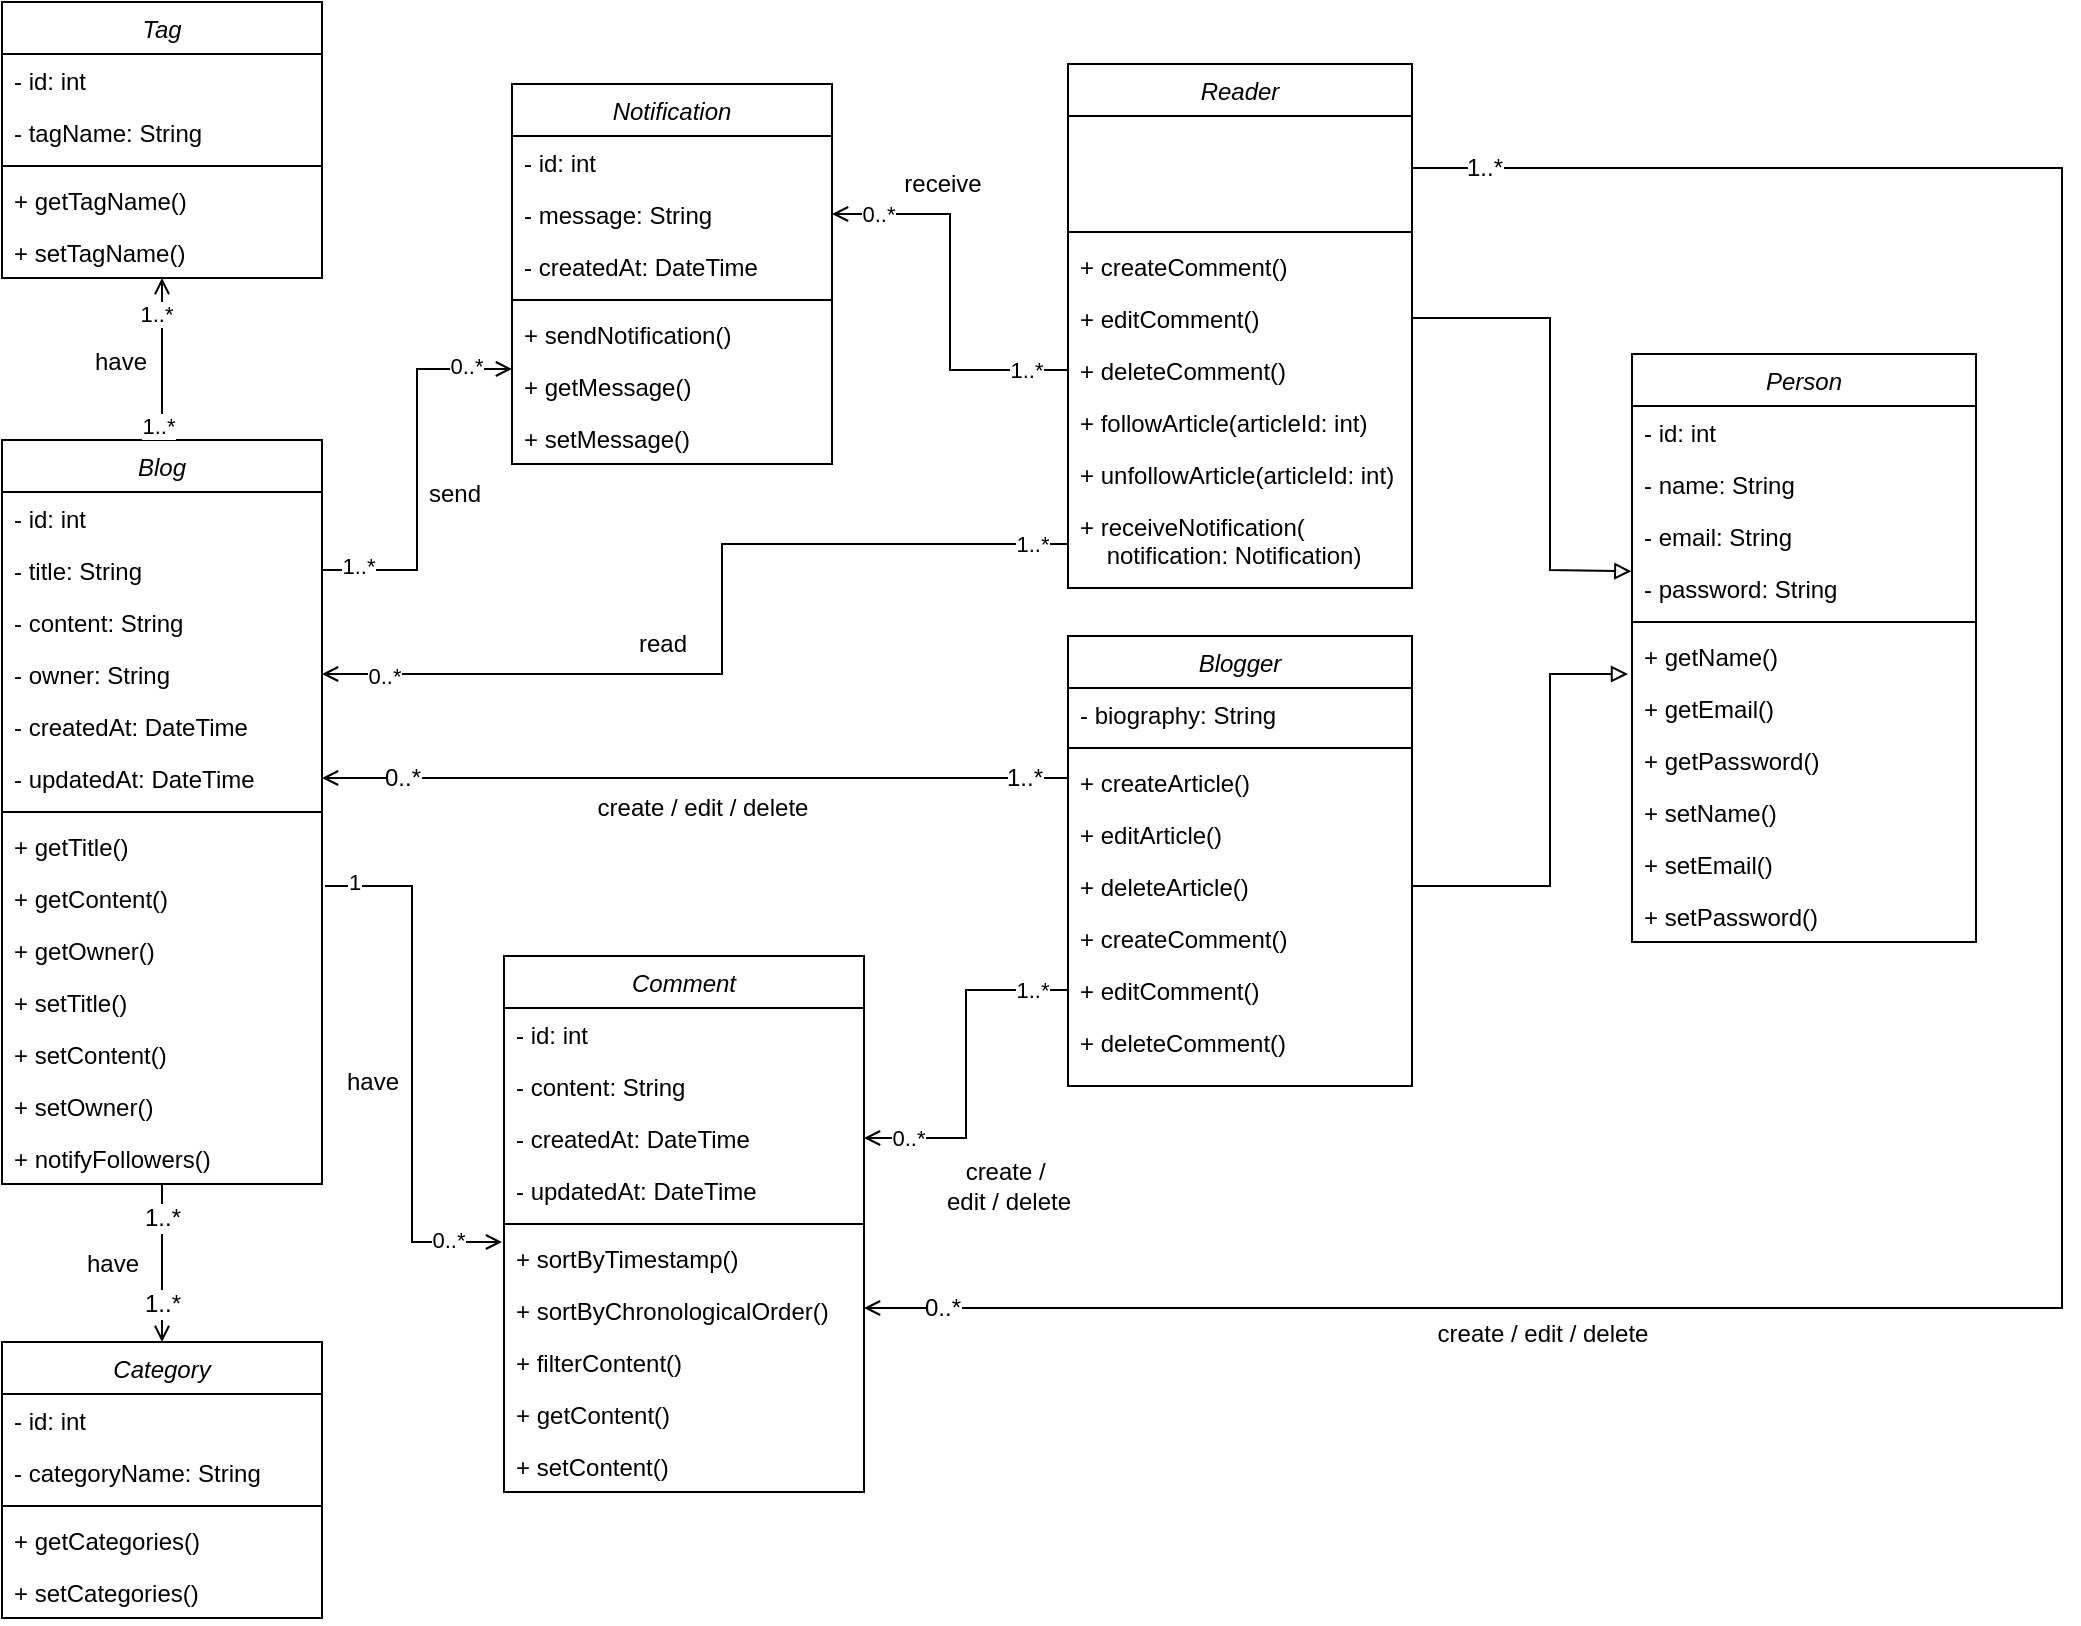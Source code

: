 <mxfile version="24.8.6">
  <diagram id="C5RBs43oDa-KdzZeNtuy" name="Page-1">
    <mxGraphModel dx="2066" dy="1109" grid="1" gridSize="10" guides="1" tooltips="1" connect="1" arrows="1" fold="1" page="1" pageScale="1" pageWidth="1169" pageHeight="827" math="0" shadow="0">
      <root>
        <mxCell id="WIyWlLk6GJQsqaUBKTNV-0" />
        <mxCell id="WIyWlLk6GJQsqaUBKTNV-1" parent="WIyWlLk6GJQsqaUBKTNV-0" />
        <mxCell id="zkfFHV4jXpPFQw0GAbJ--0" value="Blogger" style="swimlane;fontStyle=2;align=center;verticalAlign=top;childLayout=stackLayout;horizontal=1;startSize=26;horizontalStack=0;resizeParent=1;resizeLast=0;collapsible=1;marginBottom=0;rounded=0;shadow=0;strokeWidth=1;" parent="WIyWlLk6GJQsqaUBKTNV-1" vertex="1">
          <mxGeometry x="813" y="341" width="172" height="225" as="geometry">
            <mxRectangle x="230" y="140" width="160" height="26" as="alternateBounds" />
          </mxGeometry>
        </mxCell>
        <mxCell id="Fy5Vtntc7LkFZaJxoZxp-0" value="- biography: String" style="text;align=left;verticalAlign=top;spacingLeft=4;spacingRight=4;overflow=hidden;rotatable=0;points=[[0,0.5],[1,0.5]];portConstraint=eastwest;rounded=0;shadow=0;html=0;" parent="zkfFHV4jXpPFQw0GAbJ--0" vertex="1">
          <mxGeometry y="26" width="172" height="26" as="geometry" />
        </mxCell>
        <mxCell id="zkfFHV4jXpPFQw0GAbJ--4" value="" style="line;html=1;strokeWidth=1;align=left;verticalAlign=middle;spacingTop=-1;spacingLeft=3;spacingRight=3;rotatable=0;labelPosition=right;points=[];portConstraint=eastwest;" parent="zkfFHV4jXpPFQw0GAbJ--0" vertex="1">
          <mxGeometry y="52" width="172" height="8" as="geometry" />
        </mxCell>
        <mxCell id="zkfFHV4jXpPFQw0GAbJ--5" value="+ createArticle()" style="text;align=left;verticalAlign=top;spacingLeft=4;spacingRight=4;overflow=hidden;rotatable=0;points=[[0,0.5],[1,0.5]];portConstraint=eastwest;" parent="zkfFHV4jXpPFQw0GAbJ--0" vertex="1">
          <mxGeometry y="60" width="172" height="26" as="geometry" />
        </mxCell>
        <mxCell id="ijivmtIht17lLCVvvpVq-6" value="+ editArticle()" style="text;align=left;verticalAlign=top;spacingLeft=4;spacingRight=4;overflow=hidden;rotatable=0;points=[[0,0.5],[1,0.5]];portConstraint=eastwest;" parent="zkfFHV4jXpPFQw0GAbJ--0" vertex="1">
          <mxGeometry y="86" width="172" height="26" as="geometry" />
        </mxCell>
        <mxCell id="ijivmtIht17lLCVvvpVq-7" value="+ deleteArticle()" style="text;align=left;verticalAlign=top;spacingLeft=4;spacingRight=4;overflow=hidden;rotatable=0;points=[[0,0.5],[1,0.5]];portConstraint=eastwest;" parent="zkfFHV4jXpPFQw0GAbJ--0" vertex="1">
          <mxGeometry y="112" width="172" height="26" as="geometry" />
        </mxCell>
        <mxCell id="ijivmtIht17lLCVvvpVq-8" value="+ createComment()" style="text;align=left;verticalAlign=top;spacingLeft=4;spacingRight=4;overflow=hidden;rotatable=0;points=[[0,0.5],[1,0.5]];portConstraint=eastwest;" parent="zkfFHV4jXpPFQw0GAbJ--0" vertex="1">
          <mxGeometry y="138" width="172" height="26" as="geometry" />
        </mxCell>
        <mxCell id="ijivmtIht17lLCVvvpVq-9" value="+ editComment()" style="text;align=left;verticalAlign=top;spacingLeft=4;spacingRight=4;overflow=hidden;rotatable=0;points=[[0,0.5],[1,0.5]];portConstraint=eastwest;" parent="zkfFHV4jXpPFQw0GAbJ--0" vertex="1">
          <mxGeometry y="164" width="172" height="26" as="geometry" />
        </mxCell>
        <mxCell id="ijivmtIht17lLCVvvpVq-10" value="+ deleteComment()" style="text;align=left;verticalAlign=top;spacingLeft=4;spacingRight=4;overflow=hidden;rotatable=0;points=[[0,0.5],[1,0.5]];portConstraint=eastwest;" parent="zkfFHV4jXpPFQw0GAbJ--0" vertex="1">
          <mxGeometry y="190" width="172" height="26" as="geometry" />
        </mxCell>
        <mxCell id="Fy5Vtntc7LkFZaJxoZxp-39" value="" style="edgeStyle=orthogonalEdgeStyle;rounded=0;orthogonalLoop=1;jettySize=auto;html=1;endArrow=open;endFill=0;exitX=0.5;exitY=1;exitDx=0;exitDy=0;" parent="WIyWlLk6GJQsqaUBKTNV-1" source="Fy5Vtntc7LkFZaJxoZxp-5" target="Fy5Vtntc7LkFZaJxoZxp-30" edge="1">
          <mxGeometry relative="1" as="geometry">
            <mxPoint x="360" y="511" as="sourcePoint" />
          </mxGeometry>
        </mxCell>
        <mxCell id="VkrEDVm7ht7ysy5g14_v-6" value="1..*" style="edgeLabel;html=1;align=center;verticalAlign=middle;resizable=0;points=[];fontSize=12;" parent="Fy5Vtntc7LkFZaJxoZxp-39" vertex="1" connectable="0">
          <mxGeometry x="-0.775" y="2" relative="1" as="geometry">
            <mxPoint x="-2" y="8" as="offset" />
          </mxGeometry>
        </mxCell>
        <mxCell id="VkrEDVm7ht7ysy5g14_v-7" value="1..*" style="edgeLabel;html=1;align=center;verticalAlign=middle;resizable=0;points=[];fontSize=12;" parent="Fy5Vtntc7LkFZaJxoZxp-39" vertex="1" connectable="0">
          <mxGeometry x="0.612" relative="1" as="geometry">
            <mxPoint y="-4" as="offset" />
          </mxGeometry>
        </mxCell>
        <mxCell id="Fy5Vtntc7LkFZaJxoZxp-5" value="Blog" style="swimlane;fontStyle=2;align=center;verticalAlign=top;childLayout=stackLayout;horizontal=1;startSize=26;horizontalStack=0;resizeParent=1;resizeLast=0;collapsible=1;marginBottom=0;rounded=0;shadow=0;strokeWidth=1;" parent="WIyWlLk6GJQsqaUBKTNV-1" vertex="1">
          <mxGeometry x="280" y="243" width="160" height="372" as="geometry">
            <mxRectangle x="230" y="140" width="160" height="26" as="alternateBounds" />
          </mxGeometry>
        </mxCell>
        <mxCell id="Fy5Vtntc7LkFZaJxoZxp-6" value="- id: int" style="text;align=left;verticalAlign=top;spacingLeft=4;spacingRight=4;overflow=hidden;rotatable=0;points=[[0,0.5],[1,0.5]];portConstraint=eastwest;" parent="Fy5Vtntc7LkFZaJxoZxp-5" vertex="1">
          <mxGeometry y="26" width="160" height="26" as="geometry" />
        </mxCell>
        <mxCell id="Fy5Vtntc7LkFZaJxoZxp-7" value="- title: String" style="text;align=left;verticalAlign=top;spacingLeft=4;spacingRight=4;overflow=hidden;rotatable=0;points=[[0,0.5],[1,0.5]];portConstraint=eastwest;rounded=0;shadow=0;html=0;" parent="Fy5Vtntc7LkFZaJxoZxp-5" vertex="1">
          <mxGeometry y="52" width="160" height="26" as="geometry" />
        </mxCell>
        <mxCell id="guIe9EHWHqiwJnYCFWQj-7" value="- content: String" style="text;align=left;verticalAlign=top;spacingLeft=4;spacingRight=4;overflow=hidden;rotatable=0;points=[[0,0.5],[1,0.5]];portConstraint=eastwest;rounded=0;shadow=0;html=0;" vertex="1" parent="Fy5Vtntc7LkFZaJxoZxp-5">
          <mxGeometry y="78" width="160" height="26" as="geometry" />
        </mxCell>
        <mxCell id="Fy5Vtntc7LkFZaJxoZxp-8" value="- owner: String" style="text;align=left;verticalAlign=top;spacingLeft=4;spacingRight=4;overflow=hidden;rotatable=0;points=[[0,0.5],[1,0.5]];portConstraint=eastwest;rounded=0;shadow=0;html=0;" parent="Fy5Vtntc7LkFZaJxoZxp-5" vertex="1">
          <mxGeometry y="104" width="160" height="26" as="geometry" />
        </mxCell>
        <mxCell id="Fy5Vtntc7LkFZaJxoZxp-58" value="- createdAt: DateTime" style="text;align=left;verticalAlign=top;spacingLeft=4;spacingRight=4;overflow=hidden;rotatable=0;points=[[0,0.5],[1,0.5]];portConstraint=eastwest;rounded=0;shadow=0;html=0;" parent="Fy5Vtntc7LkFZaJxoZxp-5" vertex="1">
          <mxGeometry y="130" width="160" height="26" as="geometry" />
        </mxCell>
        <mxCell id="Fy5Vtntc7LkFZaJxoZxp-59" value="- updatedAt: DateTime" style="text;align=left;verticalAlign=top;spacingLeft=4;spacingRight=4;overflow=hidden;rotatable=0;points=[[0,0.5],[1,0.5]];portConstraint=eastwest;rounded=0;shadow=0;html=0;" parent="Fy5Vtntc7LkFZaJxoZxp-5" vertex="1">
          <mxGeometry y="156" width="160" height="26" as="geometry" />
        </mxCell>
        <mxCell id="Fy5Vtntc7LkFZaJxoZxp-10" value="" style="line;html=1;strokeWidth=1;align=left;verticalAlign=middle;spacingTop=-1;spacingLeft=3;spacingRight=3;rotatable=0;labelPosition=right;points=[];portConstraint=eastwest;" parent="Fy5Vtntc7LkFZaJxoZxp-5" vertex="1">
          <mxGeometry y="182" width="160" height="8" as="geometry" />
        </mxCell>
        <mxCell id="guIe9EHWHqiwJnYCFWQj-4" value="+ getTitle()" style="text;align=left;verticalAlign=top;spacingLeft=4;spacingRight=4;overflow=hidden;rotatable=0;points=[[0,0.5],[1,0.5]];portConstraint=eastwest;" vertex="1" parent="Fy5Vtntc7LkFZaJxoZxp-5">
          <mxGeometry y="190" width="160" height="26" as="geometry" />
        </mxCell>
        <mxCell id="guIe9EHWHqiwJnYCFWQj-6" value="+ getContent()" style="text;align=left;verticalAlign=top;spacingLeft=4;spacingRight=4;overflow=hidden;rotatable=0;points=[[0,0.5],[1,0.5]];portConstraint=eastwest;" vertex="1" parent="Fy5Vtntc7LkFZaJxoZxp-5">
          <mxGeometry y="216" width="160" height="26" as="geometry" />
        </mxCell>
        <mxCell id="guIe9EHWHqiwJnYCFWQj-8" value="+ getOwner()" style="text;align=left;verticalAlign=top;spacingLeft=4;spacingRight=4;overflow=hidden;rotatable=0;points=[[0,0.5],[1,0.5]];portConstraint=eastwest;" vertex="1" parent="Fy5Vtntc7LkFZaJxoZxp-5">
          <mxGeometry y="242" width="160" height="26" as="geometry" />
        </mxCell>
        <mxCell id="guIe9EHWHqiwJnYCFWQj-9" value="+ setTitle()" style="text;align=left;verticalAlign=top;spacingLeft=4;spacingRight=4;overflow=hidden;rotatable=0;points=[[0,0.5],[1,0.5]];portConstraint=eastwest;" vertex="1" parent="Fy5Vtntc7LkFZaJxoZxp-5">
          <mxGeometry y="268" width="160" height="26" as="geometry" />
        </mxCell>
        <mxCell id="guIe9EHWHqiwJnYCFWQj-10" value="+ setContent()" style="text;align=left;verticalAlign=top;spacingLeft=4;spacingRight=4;overflow=hidden;rotatable=0;points=[[0,0.5],[1,0.5]];portConstraint=eastwest;" vertex="1" parent="Fy5Vtntc7LkFZaJxoZxp-5">
          <mxGeometry y="294" width="160" height="26" as="geometry" />
        </mxCell>
        <mxCell id="guIe9EHWHqiwJnYCFWQj-5" value="+ setOwner()" style="text;align=left;verticalAlign=top;spacingLeft=4;spacingRight=4;overflow=hidden;rotatable=0;points=[[0,0.5],[1,0.5]];portConstraint=eastwest;" vertex="1" parent="Fy5Vtntc7LkFZaJxoZxp-5">
          <mxGeometry y="320" width="160" height="26" as="geometry" />
        </mxCell>
        <mxCell id="ijivmtIht17lLCVvvpVq-1" value="+ notifyFollowers()" style="text;align=left;verticalAlign=top;spacingLeft=4;spacingRight=4;overflow=hidden;rotatable=0;points=[[0,0.5],[1,0.5]];portConstraint=eastwest;" parent="Fy5Vtntc7LkFZaJxoZxp-5" vertex="1">
          <mxGeometry y="346" width="160" height="26" as="geometry" />
        </mxCell>
        <mxCell id="Fy5Vtntc7LkFZaJxoZxp-15" value="" style="edgeStyle=orthogonalEdgeStyle;rounded=0;orthogonalLoop=1;jettySize=auto;html=1;endArrow=none;endFill=0;shadow=0;startArrow=open;startFill=0;exitX=1;exitY=0.5;exitDx=0;exitDy=0;" parent="WIyWlLk6GJQsqaUBKTNV-1" edge="1" source="Fy5Vtntc7LkFZaJxoZxp-59">
          <mxGeometry relative="1" as="geometry">
            <mxPoint x="440" y="398" as="sourcePoint" />
            <mxPoint x="810" y="412" as="targetPoint" />
            <Array as="points">
              <mxPoint x="813" y="412" />
            </Array>
          </mxGeometry>
        </mxCell>
        <mxCell id="VkrEDVm7ht7ysy5g14_v-1" value="0..*" style="edgeLabel;html=1;align=center;verticalAlign=middle;resizable=0;points=[];fontSize=12;" parent="Fy5Vtntc7LkFZaJxoZxp-15" vertex="1" connectable="0">
          <mxGeometry x="-0.537" relative="1" as="geometry">
            <mxPoint x="-47" as="offset" />
          </mxGeometry>
        </mxCell>
        <mxCell id="VkrEDVm7ht7ysy5g14_v-2" value="1..*" style="edgeLabel;html=1;align=center;verticalAlign=middle;resizable=0;points=[];fontSize=12;" parent="Fy5Vtntc7LkFZaJxoZxp-15" vertex="1" connectable="0">
          <mxGeometry x="0.713" relative="1" as="geometry">
            <mxPoint x="29" as="offset" />
          </mxGeometry>
        </mxCell>
        <mxCell id="Fy5Vtntc7LkFZaJxoZxp-20" value="Comment" style="swimlane;fontStyle=2;align=center;verticalAlign=top;childLayout=stackLayout;horizontal=1;startSize=26;horizontalStack=0;resizeParent=1;resizeLast=0;collapsible=1;marginBottom=0;rounded=0;shadow=0;strokeWidth=1;" parent="WIyWlLk6GJQsqaUBKTNV-1" vertex="1">
          <mxGeometry x="531" y="501" width="180" height="268" as="geometry">
            <mxRectangle x="230" y="140" width="160" height="26" as="alternateBounds" />
          </mxGeometry>
        </mxCell>
        <mxCell id="Fy5Vtntc7LkFZaJxoZxp-42" value="- id: int" style="text;align=left;verticalAlign=top;spacingLeft=4;spacingRight=4;overflow=hidden;rotatable=0;points=[[0,0.5],[1,0.5]];portConstraint=eastwest;" parent="Fy5Vtntc7LkFZaJxoZxp-20" vertex="1">
          <mxGeometry y="26" width="180" height="26" as="geometry" />
        </mxCell>
        <mxCell id="Fy5Vtntc7LkFZaJxoZxp-23" value="- content: String" style="text;align=left;verticalAlign=top;spacingLeft=4;spacingRight=4;overflow=hidden;rotatable=0;points=[[0,0.5],[1,0.5]];portConstraint=eastwest;rounded=0;shadow=0;html=0;" parent="Fy5Vtntc7LkFZaJxoZxp-20" vertex="1">
          <mxGeometry y="52" width="180" height="26" as="geometry" />
        </mxCell>
        <mxCell id="Fy5Vtntc7LkFZaJxoZxp-41" value="- createdAt: DateTime" style="text;align=left;verticalAlign=top;spacingLeft=4;spacingRight=4;overflow=hidden;rotatable=0;points=[[0,0.5],[1,0.5]];portConstraint=eastwest;rounded=0;shadow=0;html=0;" parent="Fy5Vtntc7LkFZaJxoZxp-20" vertex="1">
          <mxGeometry y="78" width="180" height="26" as="geometry" />
        </mxCell>
        <mxCell id="Fy5Vtntc7LkFZaJxoZxp-25" value="- updatedAt: DateTime" style="text;align=left;verticalAlign=top;spacingLeft=4;spacingRight=4;overflow=hidden;rotatable=0;points=[[0,0.5],[1,0.5]];portConstraint=eastwest;rounded=0;shadow=0;html=0;" parent="Fy5Vtntc7LkFZaJxoZxp-20" vertex="1">
          <mxGeometry y="104" width="180" height="26" as="geometry" />
        </mxCell>
        <mxCell id="Fy5Vtntc7LkFZaJxoZxp-27" value="" style="line;html=1;strokeWidth=1;align=left;verticalAlign=middle;spacingTop=-1;spacingLeft=3;spacingRight=3;rotatable=0;labelPosition=right;points=[];portConstraint=eastwest;" parent="Fy5Vtntc7LkFZaJxoZxp-20" vertex="1">
          <mxGeometry y="130" width="180" height="8" as="geometry" />
        </mxCell>
        <mxCell id="VkrEDVm7ht7ysy5g14_v-22" value="+ sortByTimestamp()" style="text;align=left;verticalAlign=top;spacingLeft=4;spacingRight=4;overflow=hidden;rotatable=0;points=[[0,0.5],[1,0.5]];portConstraint=eastwest;" parent="Fy5Vtntc7LkFZaJxoZxp-20" vertex="1">
          <mxGeometry y="138" width="180" height="26" as="geometry" />
        </mxCell>
        <mxCell id="VkrEDVm7ht7ysy5g14_v-42" value="+ sortByChronologicalOrder()" style="text;align=left;verticalAlign=top;spacingLeft=4;spacingRight=4;overflow=hidden;rotatable=0;points=[[0,0.5],[1,0.5]];portConstraint=eastwest;" parent="Fy5Vtntc7LkFZaJxoZxp-20" vertex="1">
          <mxGeometry y="164" width="180" height="26" as="geometry" />
        </mxCell>
        <mxCell id="Fy5Vtntc7LkFZaJxoZxp-28" value="+ filterContent()" style="text;align=left;verticalAlign=top;spacingLeft=4;spacingRight=4;overflow=hidden;rotatable=0;points=[[0,0.5],[1,0.5]];portConstraint=eastwest;" parent="Fy5Vtntc7LkFZaJxoZxp-20" vertex="1">
          <mxGeometry y="190" width="180" height="26" as="geometry" />
        </mxCell>
        <mxCell id="guIe9EHWHqiwJnYCFWQj-28" value="+ getContent()" style="text;align=left;verticalAlign=top;spacingLeft=4;spacingRight=4;overflow=hidden;rotatable=0;points=[[0,0.5],[1,0.5]];portConstraint=eastwest;" vertex="1" parent="Fy5Vtntc7LkFZaJxoZxp-20">
          <mxGeometry y="216" width="180" height="26" as="geometry" />
        </mxCell>
        <mxCell id="guIe9EHWHqiwJnYCFWQj-29" value="+ setContent()" style="text;align=left;verticalAlign=top;spacingLeft=4;spacingRight=4;overflow=hidden;rotatable=0;points=[[0,0.5],[1,0.5]];portConstraint=eastwest;" vertex="1" parent="Fy5Vtntc7LkFZaJxoZxp-20">
          <mxGeometry y="242" width="180" height="26" as="geometry" />
        </mxCell>
        <mxCell id="Fy5Vtntc7LkFZaJxoZxp-30" value="Category" style="swimlane;fontStyle=2;align=center;verticalAlign=top;childLayout=stackLayout;horizontal=1;startSize=26;horizontalStack=0;resizeParent=1;resizeLast=0;collapsible=1;marginBottom=0;rounded=0;shadow=0;strokeWidth=1;" parent="WIyWlLk6GJQsqaUBKTNV-1" vertex="1">
          <mxGeometry x="280" y="694" width="160" height="138" as="geometry">
            <mxRectangle x="230" y="140" width="160" height="26" as="alternateBounds" />
          </mxGeometry>
        </mxCell>
        <mxCell id="Fy5Vtntc7LkFZaJxoZxp-31" value="- id: int" style="text;align=left;verticalAlign=top;spacingLeft=4;spacingRight=4;overflow=hidden;rotatable=0;points=[[0,0.5],[1,0.5]];portConstraint=eastwest;" parent="Fy5Vtntc7LkFZaJxoZxp-30" vertex="1">
          <mxGeometry y="26" width="160" height="26" as="geometry" />
        </mxCell>
        <mxCell id="Fy5Vtntc7LkFZaJxoZxp-32" value="- categoryName: String" style="text;align=left;verticalAlign=top;spacingLeft=4;spacingRight=4;overflow=hidden;rotatable=0;points=[[0,0.5],[1,0.5]];portConstraint=eastwest;rounded=0;shadow=0;html=0;" parent="Fy5Vtntc7LkFZaJxoZxp-30" vertex="1">
          <mxGeometry y="52" width="160" height="26" as="geometry" />
        </mxCell>
        <mxCell id="Fy5Vtntc7LkFZaJxoZxp-37" value="" style="line;html=1;strokeWidth=1;align=left;verticalAlign=middle;spacingTop=-1;spacingLeft=3;spacingRight=3;rotatable=0;labelPosition=right;points=[];portConstraint=eastwest;" parent="Fy5Vtntc7LkFZaJxoZxp-30" vertex="1">
          <mxGeometry y="78" width="160" height="8" as="geometry" />
        </mxCell>
        <mxCell id="Fy5Vtntc7LkFZaJxoZxp-38" value="+ getCategories()" style="text;align=left;verticalAlign=top;spacingLeft=4;spacingRight=4;overflow=hidden;rotatable=0;points=[[0,0.5],[1,0.5]];portConstraint=eastwest;" parent="Fy5Vtntc7LkFZaJxoZxp-30" vertex="1">
          <mxGeometry y="86" width="160" height="26" as="geometry" />
        </mxCell>
        <mxCell id="Fy5Vtntc7LkFZaJxoZxp-60" value="+ setCategories()" style="text;align=left;verticalAlign=top;spacingLeft=4;spacingRight=4;overflow=hidden;rotatable=0;points=[[0,0.5],[1,0.5]];portConstraint=eastwest;" parent="Fy5Vtntc7LkFZaJxoZxp-30" vertex="1">
          <mxGeometry y="112" width="160" height="26" as="geometry" />
        </mxCell>
        <mxCell id="VkrEDVm7ht7ysy5g14_v-43" value="Notification" style="swimlane;fontStyle=2;align=center;verticalAlign=top;childLayout=stackLayout;horizontal=1;startSize=26;horizontalStack=0;resizeParent=1;resizeLast=0;collapsible=1;marginBottom=0;rounded=0;shadow=0;strokeWidth=1;" parent="WIyWlLk6GJQsqaUBKTNV-1" vertex="1">
          <mxGeometry x="535" y="65" width="160" height="190" as="geometry">
            <mxRectangle x="230" y="140" width="160" height="26" as="alternateBounds" />
          </mxGeometry>
        </mxCell>
        <mxCell id="VkrEDVm7ht7ysy5g14_v-44" value="- id: int" style="text;align=left;verticalAlign=top;spacingLeft=4;spacingRight=4;overflow=hidden;rotatable=0;points=[[0,0.5],[1,0.5]];portConstraint=eastwest;" parent="VkrEDVm7ht7ysy5g14_v-43" vertex="1">
          <mxGeometry y="26" width="160" height="26" as="geometry" />
        </mxCell>
        <mxCell id="VkrEDVm7ht7ysy5g14_v-50" value="- message: String" style="text;align=left;verticalAlign=top;spacingLeft=4;spacingRight=4;overflow=hidden;rotatable=0;points=[[0,0.5],[1,0.5]];portConstraint=eastwest;rounded=0;shadow=0;html=0;" parent="VkrEDVm7ht7ysy5g14_v-43" vertex="1">
          <mxGeometry y="52" width="160" height="26" as="geometry" />
        </mxCell>
        <mxCell id="ijivmtIht17lLCVvvpVq-2" value="- createdAt: DateTime" style="text;align=left;verticalAlign=top;spacingLeft=4;spacingRight=4;overflow=hidden;rotatable=0;points=[[0,0.5],[1,0.5]];portConstraint=eastwest;rounded=0;shadow=0;html=0;" parent="VkrEDVm7ht7ysy5g14_v-43" vertex="1">
          <mxGeometry y="78" width="160" height="26" as="geometry" />
        </mxCell>
        <mxCell id="VkrEDVm7ht7ysy5g14_v-46" value="" style="line;html=1;strokeWidth=1;align=left;verticalAlign=middle;spacingTop=-1;spacingLeft=3;spacingRight=3;rotatable=0;labelPosition=right;points=[];portConstraint=eastwest;" parent="VkrEDVm7ht7ysy5g14_v-43" vertex="1">
          <mxGeometry y="104" width="160" height="8" as="geometry" />
        </mxCell>
        <mxCell id="VkrEDVm7ht7ysy5g14_v-47" value="+ sendNotification()" style="text;align=left;verticalAlign=top;spacingLeft=4;spacingRight=4;overflow=hidden;rotatable=0;points=[[0,0.5],[1,0.5]];portConstraint=eastwest;" parent="VkrEDVm7ht7ysy5g14_v-43" vertex="1">
          <mxGeometry y="112" width="160" height="26" as="geometry" />
        </mxCell>
        <mxCell id="guIe9EHWHqiwJnYCFWQj-30" value="+ getMessage()" style="text;align=left;verticalAlign=top;spacingLeft=4;spacingRight=4;overflow=hidden;rotatable=0;points=[[0,0.5],[1,0.5]];portConstraint=eastwest;" vertex="1" parent="VkrEDVm7ht7ysy5g14_v-43">
          <mxGeometry y="138" width="160" height="26" as="geometry" />
        </mxCell>
        <mxCell id="guIe9EHWHqiwJnYCFWQj-31" value="+ setMessage()" style="text;align=left;verticalAlign=top;spacingLeft=4;spacingRight=4;overflow=hidden;rotatable=0;points=[[0,0.5],[1,0.5]];portConstraint=eastwest;" vertex="1" parent="VkrEDVm7ht7ysy5g14_v-43">
          <mxGeometry y="164" width="160" height="26" as="geometry" />
        </mxCell>
        <mxCell id="rZtjO3YJSUvI5ygqMTqo-1" value="Tag" style="swimlane;fontStyle=2;align=center;verticalAlign=top;childLayout=stackLayout;horizontal=1;startSize=26;horizontalStack=0;resizeParent=1;resizeLast=0;collapsible=1;marginBottom=0;rounded=0;shadow=0;strokeWidth=1;" parent="WIyWlLk6GJQsqaUBKTNV-1" vertex="1">
          <mxGeometry x="280" y="24" width="160" height="138" as="geometry">
            <mxRectangle x="230" y="140" width="160" height="26" as="alternateBounds" />
          </mxGeometry>
        </mxCell>
        <mxCell id="rZtjO3YJSUvI5ygqMTqo-2" value="- id: int" style="text;align=left;verticalAlign=top;spacingLeft=4;spacingRight=4;overflow=hidden;rotatable=0;points=[[0,0.5],[1,0.5]];portConstraint=eastwest;" parent="rZtjO3YJSUvI5ygqMTqo-1" vertex="1">
          <mxGeometry y="26" width="160" height="26" as="geometry" />
        </mxCell>
        <mxCell id="ijivmtIht17lLCVvvpVq-15" value="- tagName: String" style="text;align=left;verticalAlign=top;spacingLeft=4;spacingRight=4;overflow=hidden;rotatable=0;points=[[0,0.5],[1,0.5]];portConstraint=eastwest;rounded=0;shadow=0;html=0;" parent="rZtjO3YJSUvI5ygqMTqo-1" vertex="1">
          <mxGeometry y="52" width="160" height="26" as="geometry" />
        </mxCell>
        <mxCell id="rZtjO3YJSUvI5ygqMTqo-4" value="" style="line;html=1;strokeWidth=1;align=left;verticalAlign=middle;spacingTop=-1;spacingLeft=3;spacingRight=3;rotatable=0;labelPosition=right;points=[];portConstraint=eastwest;" parent="rZtjO3YJSUvI5ygqMTqo-1" vertex="1">
          <mxGeometry y="78" width="160" height="8" as="geometry" />
        </mxCell>
        <mxCell id="guIe9EHWHqiwJnYCFWQj-33" value="+ getTagName()" style="text;align=left;verticalAlign=top;spacingLeft=4;spacingRight=4;overflow=hidden;rotatable=0;points=[[0,0.5],[1,0.5]];portConstraint=eastwest;" vertex="1" parent="rZtjO3YJSUvI5ygqMTqo-1">
          <mxGeometry y="86" width="160" height="26" as="geometry" />
        </mxCell>
        <mxCell id="guIe9EHWHqiwJnYCFWQj-32" value="+ setTagName()" style="text;align=left;verticalAlign=top;spacingLeft=4;spacingRight=4;overflow=hidden;rotatable=0;points=[[0,0.5],[1,0.5]];portConstraint=eastwest;" vertex="1" parent="rZtjO3YJSUvI5ygqMTqo-1">
          <mxGeometry y="112" width="160" height="26" as="geometry" />
        </mxCell>
        <mxCell id="ijivmtIht17lLCVvvpVq-3" value="create / edit /&amp;nbsp;&lt;span style=&quot;background-color: initial;&quot;&gt;delete&lt;/span&gt;" style="text;html=1;align=center;verticalAlign=middle;resizable=0;points=[];autosize=1;strokeColor=none;fillColor=none;" parent="WIyWlLk6GJQsqaUBKTNV-1" vertex="1">
          <mxGeometry x="565" y="412" width="130" height="30" as="geometry" />
        </mxCell>
        <mxCell id="ijivmtIht17lLCVvvpVq-11" value="" style="edgeStyle=orthogonalEdgeStyle;rounded=0;orthogonalLoop=1;jettySize=auto;html=1;endArrow=open;endFill=0;exitX=0;exitY=0.5;exitDx=0;exitDy=0;" parent="WIyWlLk6GJQsqaUBKTNV-1" source="ijivmtIht17lLCVvvpVq-9" target="Fy5Vtntc7LkFZaJxoZxp-41" edge="1">
          <mxGeometry relative="1" as="geometry">
            <mxPoint x="813" y="473" as="sourcePoint" />
          </mxGeometry>
        </mxCell>
        <mxCell id="ijivmtIht17lLCVvvpVq-12" value="1..*" style="edgeLabel;html=1;align=center;verticalAlign=middle;resizable=0;points=[];" parent="ijivmtIht17lLCVvvpVq-11" vertex="1" connectable="0">
          <mxGeometry x="-0.723" relative="1" as="geometry">
            <mxPoint x="6" as="offset" />
          </mxGeometry>
        </mxCell>
        <mxCell id="ijivmtIht17lLCVvvpVq-13" value="0..*" style="edgeLabel;html=1;align=center;verticalAlign=middle;resizable=0;points=[];" parent="ijivmtIht17lLCVvvpVq-11" vertex="1" connectable="0">
          <mxGeometry x="0.677" y="-2" relative="1" as="geometry">
            <mxPoint x="-7" y="2" as="offset" />
          </mxGeometry>
        </mxCell>
        <mxCell id="ijivmtIht17lLCVvvpVq-14" value="&lt;br&gt;&lt;div&gt;create /&amp;nbsp;&lt;/div&gt;&lt;div&gt;edit /&amp;nbsp;&lt;span style=&quot;background-color: initial;&quot;&gt;delete&lt;/span&gt;&lt;/div&gt;" style="text;html=1;align=center;verticalAlign=middle;resizable=0;points=[];autosize=1;strokeColor=none;fillColor=none;" parent="WIyWlLk6GJQsqaUBKTNV-1" vertex="1">
          <mxGeometry x="738" y="579" width="90" height="60" as="geometry" />
        </mxCell>
        <mxCell id="ijivmtIht17lLCVvvpVq-17" value="have" style="text;html=1;align=center;verticalAlign=middle;resizable=0;points=[];autosize=1;strokeColor=none;fillColor=none;" parent="WIyWlLk6GJQsqaUBKTNV-1" vertex="1">
          <mxGeometry x="310" y="640" width="50" height="30" as="geometry" />
        </mxCell>
        <mxCell id="ijivmtIht17lLCVvvpVq-18" value="" style="edgeStyle=orthogonalEdgeStyle;rounded=0;orthogonalLoop=1;jettySize=auto;html=1;endArrow=open;endFill=0;exitX=1;exitY=0.5;exitDx=0;exitDy=0;entryX=0;entryY=0.75;entryDx=0;entryDy=0;" parent="WIyWlLk6GJQsqaUBKTNV-1" source="Fy5Vtntc7LkFZaJxoZxp-7" target="VkrEDVm7ht7ysy5g14_v-43" edge="1">
          <mxGeometry relative="1" as="geometry">
            <mxPoint x="442.08" y="359.006" as="sourcePoint" />
            <mxPoint x="510" y="180" as="targetPoint" />
          </mxGeometry>
        </mxCell>
        <mxCell id="ijivmtIht17lLCVvvpVq-22" value="0..*" style="edgeLabel;html=1;align=center;verticalAlign=middle;resizable=0;points=[];" parent="ijivmtIht17lLCVvvpVq-18" vertex="1" connectable="0">
          <mxGeometry x="0.682" y="2" relative="1" as="geometry">
            <mxPoint x="8" as="offset" />
          </mxGeometry>
        </mxCell>
        <mxCell id="ijivmtIht17lLCVvvpVq-23" value="1..*" style="edgeLabel;html=1;align=center;verticalAlign=middle;resizable=0;points=[];" parent="ijivmtIht17lLCVvvpVq-18" vertex="1" connectable="0">
          <mxGeometry x="-0.803" y="1" relative="1" as="geometry">
            <mxPoint x="-2" y="-1" as="offset" />
          </mxGeometry>
        </mxCell>
        <mxCell id="ijivmtIht17lLCVvvpVq-19" value="send" style="text;html=1;align=center;verticalAlign=middle;resizable=0;points=[];autosize=1;strokeColor=none;fillColor=none;" parent="WIyWlLk6GJQsqaUBKTNV-1" vertex="1">
          <mxGeometry x="481" y="255" width="50" height="30" as="geometry" />
        </mxCell>
        <mxCell id="ijivmtIht17lLCVvvpVq-25" value="" style="edgeStyle=orthogonalEdgeStyle;rounded=0;orthogonalLoop=1;jettySize=auto;html=1;endArrow=open;endFill=0;exitX=0.5;exitY=0;exitDx=0;exitDy=0;entryX=0.5;entryY=1;entryDx=0;entryDy=0;" parent="WIyWlLk6GJQsqaUBKTNV-1" source="Fy5Vtntc7LkFZaJxoZxp-5" target="rZtjO3YJSUvI5ygqMTqo-1" edge="1">
          <mxGeometry relative="1" as="geometry" />
        </mxCell>
        <mxCell id="ijivmtIht17lLCVvvpVq-27" value="1..*" style="edgeLabel;html=1;align=center;verticalAlign=middle;resizable=0;points=[];" parent="ijivmtIht17lLCVvvpVq-25" vertex="1" connectable="0">
          <mxGeometry x="0.65" y="3" relative="1" as="geometry">
            <mxPoint y="4" as="offset" />
          </mxGeometry>
        </mxCell>
        <mxCell id="ijivmtIht17lLCVvvpVq-28" value="1..*" style="edgeLabel;html=1;align=center;verticalAlign=middle;resizable=0;points=[];" parent="ijivmtIht17lLCVvvpVq-25" vertex="1" connectable="0">
          <mxGeometry x="-0.818" relative="1" as="geometry">
            <mxPoint x="-2" as="offset" />
          </mxGeometry>
        </mxCell>
        <mxCell id="ijivmtIht17lLCVvvpVq-26" value="have" style="text;html=1;align=center;verticalAlign=middle;resizable=0;points=[];autosize=1;strokeColor=none;fillColor=none;" parent="WIyWlLk6GJQsqaUBKTNV-1" vertex="1">
          <mxGeometry x="314" y="189" width="50" height="30" as="geometry" />
        </mxCell>
        <mxCell id="EHvEjA2cSxt8Rld1GDTW-2" value="" style="edgeStyle=orthogonalEdgeStyle;rounded=0;orthogonalLoop=1;jettySize=auto;html=1;endArrow=open;endFill=0;exitX=0;exitY=0.5;exitDx=0;exitDy=0;startArrow=none;startFill=0;entryX=1;entryY=0.5;entryDx=0;entryDy=0;" parent="WIyWlLk6GJQsqaUBKTNV-1" source="hnIC4Q463HWdTy_1KcrE-26" target="VkrEDVm7ht7ysy5g14_v-50" edge="1">
          <mxGeometry relative="1" as="geometry">
            <mxPoint x="665" y="326" as="sourcePoint" />
            <mxPoint x="720" y="130" as="targetPoint" />
          </mxGeometry>
        </mxCell>
        <mxCell id="EHvEjA2cSxt8Rld1GDTW-4" value="1..*" style="edgeLabel;html=1;align=center;verticalAlign=middle;resizable=0;points=[];" parent="EHvEjA2cSxt8Rld1GDTW-2" vertex="1" connectable="0">
          <mxGeometry x="-0.803" y="1" relative="1" as="geometry">
            <mxPoint x="-2" y="-1" as="offset" />
          </mxGeometry>
        </mxCell>
        <mxCell id="EHvEjA2cSxt8Rld1GDTW-5" value="receive" style="text;html=1;align=center;verticalAlign=middle;resizable=0;points=[];autosize=1;strokeColor=none;fillColor=none;" parent="WIyWlLk6GJQsqaUBKTNV-1" vertex="1">
          <mxGeometry x="720" y="100" width="60" height="30" as="geometry" />
        </mxCell>
        <mxCell id="EHvEjA2cSxt8Rld1GDTW-6" value="0..*" style="edgeLabel;html=1;align=center;verticalAlign=middle;resizable=0;points=[];" parent="WIyWlLk6GJQsqaUBKTNV-1" vertex="1" connectable="0">
          <mxGeometry x="797.996" y="282.995" as="geometry">
            <mxPoint x="-80" y="-153" as="offset" />
          </mxGeometry>
        </mxCell>
        <mxCell id="EHvEjA2cSxt8Rld1GDTW-8" value="" style="edgeStyle=orthogonalEdgeStyle;rounded=0;orthogonalLoop=1;jettySize=auto;html=1;endArrow=open;endFill=0;exitX=1.013;exitY=0.231;exitDx=0;exitDy=0;exitPerimeter=0;" parent="WIyWlLk6GJQsqaUBKTNV-1" edge="1">
          <mxGeometry relative="1" as="geometry">
            <mxPoint x="441.5" y="466" as="sourcePoint" />
            <mxPoint x="530" y="644" as="targetPoint" />
            <Array as="points">
              <mxPoint x="485" y="466" />
              <mxPoint x="485" y="644" />
            </Array>
          </mxGeometry>
        </mxCell>
        <mxCell id="EHvEjA2cSxt8Rld1GDTW-9" value="0..*" style="edgeLabel;html=1;align=center;verticalAlign=middle;resizable=0;points=[];" parent="EHvEjA2cSxt8Rld1GDTW-8" vertex="1" connectable="0">
          <mxGeometry x="0.682" y="2" relative="1" as="geometry">
            <mxPoint x="15" y="1" as="offset" />
          </mxGeometry>
        </mxCell>
        <mxCell id="EHvEjA2cSxt8Rld1GDTW-10" value="1" style="edgeLabel;html=1;align=center;verticalAlign=middle;resizable=0;points=[];" parent="EHvEjA2cSxt8Rld1GDTW-8" vertex="1" connectable="0">
          <mxGeometry x="-0.803" y="1" relative="1" as="geometry">
            <mxPoint x="-12" y="-1" as="offset" />
          </mxGeometry>
        </mxCell>
        <mxCell id="EHvEjA2cSxt8Rld1GDTW-11" value="have" style="text;html=1;align=center;verticalAlign=middle;resizable=0;points=[];autosize=1;strokeColor=none;fillColor=none;" parent="WIyWlLk6GJQsqaUBKTNV-1" vertex="1">
          <mxGeometry x="440" y="549" width="50" height="30" as="geometry" />
        </mxCell>
        <mxCell id="hnIC4Q463HWdTy_1KcrE-0" value="Person" style="swimlane;fontStyle=2;align=center;verticalAlign=top;childLayout=stackLayout;horizontal=1;startSize=26;horizontalStack=0;resizeParent=1;resizeLast=0;collapsible=1;marginBottom=0;rounded=0;shadow=0;strokeWidth=1;" parent="WIyWlLk6GJQsqaUBKTNV-1" vertex="1">
          <mxGeometry x="1095" y="200" width="172" height="294" as="geometry">
            <mxRectangle x="230" y="140" width="160" height="26" as="alternateBounds" />
          </mxGeometry>
        </mxCell>
        <mxCell id="hnIC4Q463HWdTy_1KcrE-1" value="- id: int" style="text;align=left;verticalAlign=top;spacingLeft=4;spacingRight=4;overflow=hidden;rotatable=0;points=[[0,0.5],[1,0.5]];portConstraint=eastwest;" parent="hnIC4Q463HWdTy_1KcrE-0" vertex="1">
          <mxGeometry y="26" width="172" height="26" as="geometry" />
        </mxCell>
        <mxCell id="hnIC4Q463HWdTy_1KcrE-2" value="- name: String" style="text;align=left;verticalAlign=top;spacingLeft=4;spacingRight=4;overflow=hidden;rotatable=0;points=[[0,0.5],[1,0.5]];portConstraint=eastwest;rounded=0;shadow=0;html=0;" parent="hnIC4Q463HWdTy_1KcrE-0" vertex="1">
          <mxGeometry y="52" width="172" height="26" as="geometry" />
        </mxCell>
        <mxCell id="hnIC4Q463HWdTy_1KcrE-3" value="- email: String" style="text;align=left;verticalAlign=top;spacingLeft=4;spacingRight=4;overflow=hidden;rotatable=0;points=[[0,0.5],[1,0.5]];portConstraint=eastwest;rounded=0;shadow=0;html=0;" parent="hnIC4Q463HWdTy_1KcrE-0" vertex="1">
          <mxGeometry y="78" width="172" height="26" as="geometry" />
        </mxCell>
        <mxCell id="hnIC4Q463HWdTy_1KcrE-4" value="- password: String" style="text;align=left;verticalAlign=top;spacingLeft=4;spacingRight=4;overflow=hidden;rotatable=0;points=[[0,0.5],[1,0.5]];portConstraint=eastwest;rounded=0;shadow=0;html=0;" parent="hnIC4Q463HWdTy_1KcrE-0" vertex="1">
          <mxGeometry y="104" width="172" height="26" as="geometry" />
        </mxCell>
        <mxCell id="hnIC4Q463HWdTy_1KcrE-5" value="" style="line;html=1;strokeWidth=1;align=left;verticalAlign=middle;spacingTop=-1;spacingLeft=3;spacingRight=3;rotatable=0;labelPosition=right;points=[];portConstraint=eastwest;" parent="hnIC4Q463HWdTy_1KcrE-0" vertex="1">
          <mxGeometry y="130" width="172" height="8" as="geometry" />
        </mxCell>
        <mxCell id="guIe9EHWHqiwJnYCFWQj-34" value="+ getName()" style="text;align=left;verticalAlign=top;spacingLeft=4;spacingRight=4;overflow=hidden;rotatable=0;points=[[0,0.5],[1,0.5]];portConstraint=eastwest;rounded=0;shadow=0;html=0;" vertex="1" parent="hnIC4Q463HWdTy_1KcrE-0">
          <mxGeometry y="138" width="172" height="26" as="geometry" />
        </mxCell>
        <mxCell id="guIe9EHWHqiwJnYCFWQj-35" value="+ getEmail()" style="text;align=left;verticalAlign=top;spacingLeft=4;spacingRight=4;overflow=hidden;rotatable=0;points=[[0,0.5],[1,0.5]];portConstraint=eastwest;rounded=0;shadow=0;html=0;" vertex="1" parent="hnIC4Q463HWdTy_1KcrE-0">
          <mxGeometry y="164" width="172" height="26" as="geometry" />
        </mxCell>
        <mxCell id="guIe9EHWHqiwJnYCFWQj-36" value="+ getPassword()" style="text;align=left;verticalAlign=top;spacingLeft=4;spacingRight=4;overflow=hidden;rotatable=0;points=[[0,0.5],[1,0.5]];portConstraint=eastwest;rounded=0;shadow=0;html=0;" vertex="1" parent="hnIC4Q463HWdTy_1KcrE-0">
          <mxGeometry y="190" width="172" height="26" as="geometry" />
        </mxCell>
        <mxCell id="guIe9EHWHqiwJnYCFWQj-37" value="+ setName()" style="text;align=left;verticalAlign=top;spacingLeft=4;spacingRight=4;overflow=hidden;rotatable=0;points=[[0,0.5],[1,0.5]];portConstraint=eastwest;rounded=0;shadow=0;html=0;" vertex="1" parent="hnIC4Q463HWdTy_1KcrE-0">
          <mxGeometry y="216" width="172" height="26" as="geometry" />
        </mxCell>
        <mxCell id="guIe9EHWHqiwJnYCFWQj-38" value="+ setEmail()" style="text;align=left;verticalAlign=top;spacingLeft=4;spacingRight=4;overflow=hidden;rotatable=0;points=[[0,0.5],[1,0.5]];portConstraint=eastwest;rounded=0;shadow=0;html=0;" vertex="1" parent="hnIC4Q463HWdTy_1KcrE-0">
          <mxGeometry y="242" width="172" height="26" as="geometry" />
        </mxCell>
        <mxCell id="guIe9EHWHqiwJnYCFWQj-39" value="+ setPassword()" style="text;align=left;verticalAlign=top;spacingLeft=4;spacingRight=4;overflow=hidden;rotatable=0;points=[[0,0.5],[1,0.5]];portConstraint=eastwest;rounded=0;shadow=0;html=0;" vertex="1" parent="hnIC4Q463HWdTy_1KcrE-0">
          <mxGeometry y="268" width="172" height="26" as="geometry" />
        </mxCell>
        <mxCell id="hnIC4Q463HWdTy_1KcrE-15" value="Reader" style="swimlane;fontStyle=2;align=center;verticalAlign=top;childLayout=stackLayout;horizontal=1;startSize=26;horizontalStack=0;resizeParent=1;resizeLast=0;collapsible=1;marginBottom=0;rounded=0;shadow=0;strokeWidth=1;" parent="WIyWlLk6GJQsqaUBKTNV-1" vertex="1">
          <mxGeometry x="813" y="55" width="172" height="262" as="geometry">
            <mxRectangle x="230" y="140" width="160" height="26" as="alternateBounds" />
          </mxGeometry>
        </mxCell>
        <mxCell id="hnIC4Q463HWdTy_1KcrE-19" value=" " style="text;align=left;verticalAlign=top;spacingLeft=4;spacingRight=4;overflow=hidden;rotatable=0;points=[[0,0.5],[1,0.5]];portConstraint=eastwest;rounded=0;shadow=0;html=0;" parent="hnIC4Q463HWdTy_1KcrE-15" vertex="1">
          <mxGeometry y="26" width="172" height="54" as="geometry" />
        </mxCell>
        <mxCell id="hnIC4Q463HWdTy_1KcrE-20" value="" style="line;html=1;strokeWidth=1;align=left;verticalAlign=middle;spacingTop=-1;spacingLeft=3;spacingRight=3;rotatable=0;labelPosition=right;points=[];portConstraint=eastwest;" parent="hnIC4Q463HWdTy_1KcrE-15" vertex="1">
          <mxGeometry y="80" width="172" height="8" as="geometry" />
        </mxCell>
        <mxCell id="hnIC4Q463HWdTy_1KcrE-24" value="+ createComment()" style="text;align=left;verticalAlign=top;spacingLeft=4;spacingRight=4;overflow=hidden;rotatable=0;points=[[0,0.5],[1,0.5]];portConstraint=eastwest;" parent="hnIC4Q463HWdTy_1KcrE-15" vertex="1">
          <mxGeometry y="88" width="172" height="26" as="geometry" />
        </mxCell>
        <mxCell id="hnIC4Q463HWdTy_1KcrE-25" value="+ editComment()" style="text;align=left;verticalAlign=top;spacingLeft=4;spacingRight=4;overflow=hidden;rotatable=0;points=[[0,0.5],[1,0.5]];portConstraint=eastwest;" parent="hnIC4Q463HWdTy_1KcrE-15" vertex="1">
          <mxGeometry y="114" width="172" height="26" as="geometry" />
        </mxCell>
        <mxCell id="hnIC4Q463HWdTy_1KcrE-26" value="+ deleteComment()" style="text;align=left;verticalAlign=top;spacingLeft=4;spacingRight=4;overflow=hidden;rotatable=0;points=[[0,0.5],[1,0.5]];portConstraint=eastwest;" parent="hnIC4Q463HWdTy_1KcrE-15" vertex="1">
          <mxGeometry y="140" width="172" height="26" as="geometry" />
        </mxCell>
        <mxCell id="hnIC4Q463HWdTy_1KcrE-27" value="+ followArticle(articleId: int)" style="text;align=left;verticalAlign=top;spacingLeft=4;spacingRight=4;overflow=hidden;rotatable=0;points=[[0,0.5],[1,0.5]];portConstraint=eastwest;" parent="hnIC4Q463HWdTy_1KcrE-15" vertex="1">
          <mxGeometry y="166" width="172" height="26" as="geometry" />
        </mxCell>
        <mxCell id="hnIC4Q463HWdTy_1KcrE-28" value="+ unfollowArticle(articleId: int)" style="text;align=left;verticalAlign=top;spacingLeft=4;spacingRight=4;overflow=hidden;rotatable=0;points=[[0,0.5],[1,0.5]];portConstraint=eastwest;" parent="hnIC4Q463HWdTy_1KcrE-15" vertex="1">
          <mxGeometry y="192" width="172" height="26" as="geometry" />
        </mxCell>
        <mxCell id="hnIC4Q463HWdTy_1KcrE-29" value="+ receiveNotification(&#xa;    notification: Notification)" style="text;align=left;verticalAlign=top;spacingLeft=4;spacingRight=4;overflow=hidden;rotatable=0;points=[[0,0.5],[1,0.5]];portConstraint=eastwest;" parent="hnIC4Q463HWdTy_1KcrE-15" vertex="1">
          <mxGeometry y="218" width="172" height="44" as="geometry" />
        </mxCell>
        <mxCell id="guIe9EHWHqiwJnYCFWQj-0" value="" style="endArrow=block;html=1;rounded=0;endFill=0;exitX=1;exitY=0.5;exitDx=0;exitDy=0;" edge="1" parent="WIyWlLk6GJQsqaUBKTNV-1" source="ijivmtIht17lLCVvvpVq-7">
          <mxGeometry width="50" height="50" relative="1" as="geometry">
            <mxPoint x="942" y="466" as="sourcePoint" />
            <mxPoint x="1093" y="360" as="targetPoint" />
            <Array as="points">
              <mxPoint x="1054" y="466" />
              <mxPoint x="1054" y="360" />
            </Array>
          </mxGeometry>
        </mxCell>
        <mxCell id="guIe9EHWHqiwJnYCFWQj-18" value="" style="endArrow=open;html=1;rounded=0;entryX=1;entryY=0.5;entryDx=0;entryDy=0;exitX=0;exitY=0.5;exitDx=0;exitDy=0;endFill=0;" edge="1" parent="WIyWlLk6GJQsqaUBKTNV-1" source="hnIC4Q463HWdTy_1KcrE-29" target="Fy5Vtntc7LkFZaJxoZxp-8">
          <mxGeometry width="50" height="50" relative="1" as="geometry">
            <mxPoint x="810" y="260" as="sourcePoint" />
            <mxPoint x="1070" y="430" as="targetPoint" />
            <Array as="points">
              <mxPoint x="640" y="295" />
              <mxPoint x="640" y="360" />
            </Array>
          </mxGeometry>
        </mxCell>
        <mxCell id="guIe9EHWHqiwJnYCFWQj-20" value="0..*" style="edgeLabel;html=1;align=center;verticalAlign=middle;resizable=0;points=[];" vertex="1" connectable="0" parent="guIe9EHWHqiwJnYCFWQj-18">
          <mxGeometry x="0.86" y="1" relative="1" as="geometry">
            <mxPoint as="offset" />
          </mxGeometry>
        </mxCell>
        <mxCell id="guIe9EHWHqiwJnYCFWQj-21" value="1..*" style="edgeLabel;html=1;align=center;verticalAlign=middle;resizable=0;points=[];" vertex="1" connectable="0" parent="guIe9EHWHqiwJnYCFWQj-18">
          <mxGeometry x="-0.916" relative="1" as="geometry">
            <mxPoint as="offset" />
          </mxGeometry>
        </mxCell>
        <mxCell id="guIe9EHWHqiwJnYCFWQj-19" value="read" style="text;html=1;align=center;verticalAlign=middle;resizable=0;points=[];autosize=1;strokeColor=none;fillColor=none;" vertex="1" parent="WIyWlLk6GJQsqaUBKTNV-1">
          <mxGeometry x="585" y="330" width="50" height="30" as="geometry" />
        </mxCell>
        <mxCell id="guIe9EHWHqiwJnYCFWQj-22" value="" style="endArrow=block;html=1;rounded=0;exitX=1;exitY=0.5;exitDx=0;exitDy=0;endFill=0;entryX=-0.002;entryY=0.179;entryDx=0;entryDy=0;entryPerimeter=0;" edge="1" parent="WIyWlLk6GJQsqaUBKTNV-1" source="hnIC4Q463HWdTy_1KcrE-25" target="hnIC4Q463HWdTy_1KcrE-4">
          <mxGeometry width="50" height="50" relative="1" as="geometry">
            <mxPoint x="942" y="182" as="sourcePoint" />
            <mxPoint x="1080" y="290" as="targetPoint" />
            <Array as="points">
              <mxPoint x="1054" y="182" />
              <mxPoint x="1054" y="308" />
            </Array>
          </mxGeometry>
        </mxCell>
        <mxCell id="guIe9EHWHqiwJnYCFWQj-24" value="" style="edgeStyle=orthogonalEdgeStyle;rounded=0;orthogonalLoop=1;jettySize=auto;html=1;endArrow=none;endFill=0;shadow=0;startArrow=open;startFill=0;entryX=1;entryY=0.5;entryDx=0;entryDy=0;exitX=1;exitY=0.5;exitDx=0;exitDy=0;" edge="1" parent="WIyWlLk6GJQsqaUBKTNV-1">
          <mxGeometry relative="1" as="geometry">
            <mxPoint x="711" y="677" as="sourcePoint" />
            <mxPoint x="985" y="107" as="targetPoint" />
            <Array as="points">
              <mxPoint x="1310" y="677" />
              <mxPoint x="1310" y="107" />
            </Array>
          </mxGeometry>
        </mxCell>
        <mxCell id="guIe9EHWHqiwJnYCFWQj-25" value="0..*" style="edgeLabel;html=1;align=center;verticalAlign=middle;resizable=0;points=[];fontSize=12;" vertex="1" connectable="0" parent="guIe9EHWHqiwJnYCFWQj-24">
          <mxGeometry x="-0.537" relative="1" as="geometry">
            <mxPoint x="-307" as="offset" />
          </mxGeometry>
        </mxCell>
        <mxCell id="guIe9EHWHqiwJnYCFWQj-26" value="1..*" style="edgeLabel;html=1;align=center;verticalAlign=middle;resizable=0;points=[];fontSize=12;" vertex="1" connectable="0" parent="guIe9EHWHqiwJnYCFWQj-24">
          <mxGeometry x="0.713" relative="1" as="geometry">
            <mxPoint x="-179" as="offset" />
          </mxGeometry>
        </mxCell>
        <mxCell id="guIe9EHWHqiwJnYCFWQj-27" value="create / edit / delete" style="text;html=1;align=center;verticalAlign=middle;resizable=0;points=[];autosize=1;strokeColor=none;fillColor=none;" vertex="1" parent="WIyWlLk6GJQsqaUBKTNV-1">
          <mxGeometry x="985" y="675" width="130" height="30" as="geometry" />
        </mxCell>
      </root>
    </mxGraphModel>
  </diagram>
</mxfile>
